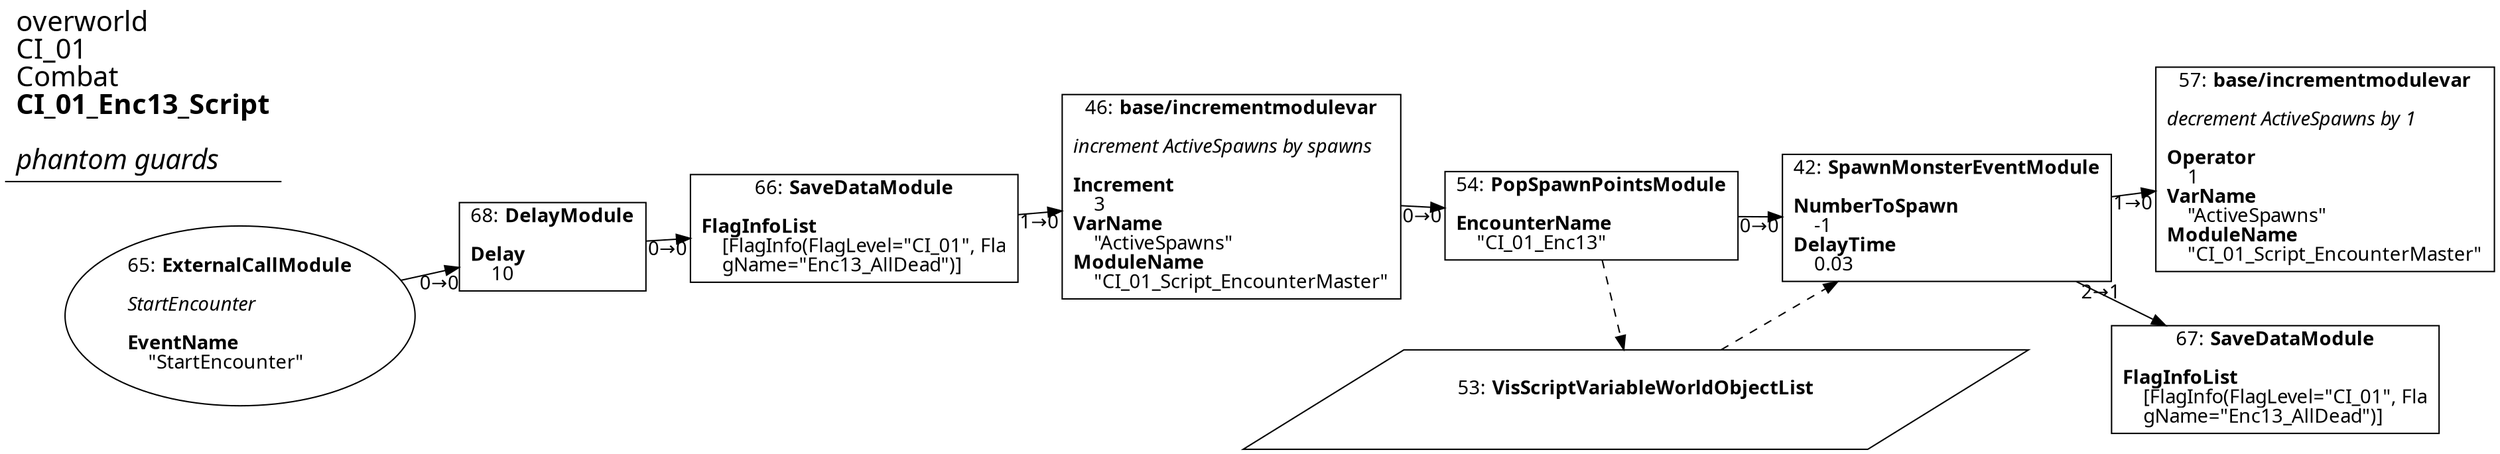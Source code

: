 digraph {
    layout = fdp;
    overlap = prism;
    sep = "+16";
    splines = spline;

    node [ shape = box ];

    graph [ fontname = "Segoe UI" ];
    node [ fontname = "Segoe UI" ];
    edge [ fontname = "Segoe UI" ];

    42 [ label = <42: <b>SpawnMonsterEventModule</b><br/><br/><b>NumberToSpawn</b><br align="left"/>    -1<br align="left"/><b>DelayTime</b><br align="left"/>    0.03<br align="left"/>> ];
    42 [ pos = "1.065,-0.24300002!" ];
    42 -> 57 [ label = "1→0" ];
    42 -> 67 [ label = "2→1" ];
    53 -> 42 [ style = dashed ];

    46 [ label = <46: <b>base/incrementmodulevar</b><br/><br/><i>increment ActiveSpawns by spawns<br align="left"/></i><br align="left"/><b>Increment</b><br align="left"/>    3<br align="left"/><b>VarName</b><br align="left"/>    &quot;ActiveSpawns&quot;<br align="left"/><b>ModuleName</b><br align="left"/>    &quot;CI_01_Script_EncounterMaster&quot;<br align="left"/>> ];
    46 [ pos = "0.56100005,-0.24400002!" ];
    46 -> 54 [ label = "0→0" ];

    53 [ label = <53: <b>VisScriptVariableWorldObjectList</b><br/><br/>> ];
    53 [ shape = parallelogram ]
    53 [ pos = "0.83800006,-0.38000003!" ];

    54 [ label = <54: <b>PopSpawnPointsModule</b><br/><br/><b>EncounterName</b><br align="left"/>    &quot;CI_01_Enc13&quot;<br align="left"/>> ];
    54 [ pos = "0.808,-0.245!" ];
    54 -> 42 [ label = "0→0" ];
    54 -> 53 [ style = dashed ];

    57 [ label = <57: <b>base/incrementmodulevar</b><br/><br/><i>decrement ActiveSpawns by 1<br align="left"/></i><br align="left"/><b>Operator</b><br align="left"/>    1<br align="left"/><b>VarName</b><br align="left"/>    &quot;ActiveSpawns&quot;<br align="left"/><b>ModuleName</b><br align="left"/>    &quot;CI_01_Script_EncounterMaster&quot;<br align="left"/>> ];
    57 [ pos = "1.3620001,-0.24300002!" ];

    65 [ label = <65: <b>ExternalCallModule</b><br/><br/><i>StartEncounter<br align="left"/></i><br align="left"/><b>EventName</b><br align="left"/>    &quot;StartEncounter&quot;<br align="left"/>> ];
    65 [ shape = oval ]
    65 [ pos = "-0.125,-0.245!" ];
    65 -> 68 [ label = "0→0" ];

    66 [ label = <66: <b>SaveDataModule</b><br/><br/><b>FlagInfoList</b><br align="left"/>    [FlagInfo(FlagLevel=&quot;CI_01&quot;, Fla<br align="left"/>    gName=&quot;Enc13_AllDead&quot;)]<br align="left"/>> ];
    66 [ pos = "0.30800003,-0.245!" ];
    66 -> 46 [ label = "1→0" ];

    67 [ label = <67: <b>SaveDataModule</b><br/><br/><b>FlagInfoList</b><br align="left"/>    [FlagInfo(FlagLevel=&quot;CI_01&quot;, Fla<br align="left"/>    gName=&quot;Enc13_AllDead&quot;)]<br align="left"/>> ];
    67 [ pos = "1.388,-0.34100002!" ];

    68 [ label = <68: <b>DelayModule</b><br/><br/><b>Delay</b><br align="left"/>    10<br align="left"/>> ];
    68 [ pos = "0.102000006,-0.246!" ];
    68 -> 66 [ label = "0→0" ];

    title [ pos = "-0.126,-0.24200001!" ];
    title [ shape = underline ];
    title [ label = <<font point-size="20">overworld<br align="left"/>CI_01<br align="left"/>Combat<br align="left"/><b>CI_01_Enc13_Script</b><br align="left"/><br/><i>phantom guards</i><br align="left"/></font>> ];
}
